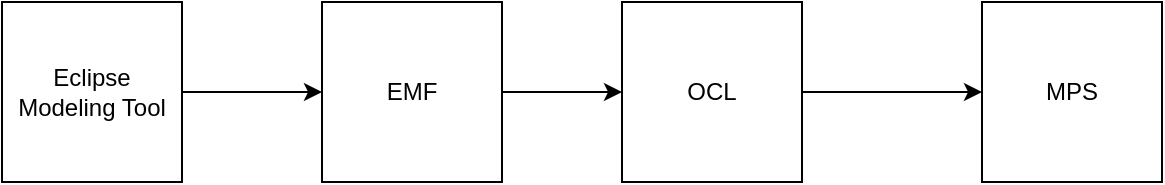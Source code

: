 <mxfile version="23.0.2" type="github">
  <diagram name="Page-1" id="0l3SDfxZKlJ5-3YzWZmR">
    <mxGraphModel dx="984" dy="593" grid="1" gridSize="10" guides="1" tooltips="1" connect="1" arrows="1" fold="1" page="1" pageScale="1" pageWidth="850" pageHeight="1100" math="0" shadow="0">
      <root>
        <mxCell id="0" />
        <mxCell id="1" parent="0" />
        <mxCell id="Zp3tux6OZ8Z04NkEwyCu-5" style="edgeStyle=orthogonalEdgeStyle;rounded=0;orthogonalLoop=1;jettySize=auto;html=1;" edge="1" parent="1" source="Zp3tux6OZ8Z04NkEwyCu-1" target="Zp3tux6OZ8Z04NkEwyCu-2">
          <mxGeometry relative="1" as="geometry" />
        </mxCell>
        <mxCell id="Zp3tux6OZ8Z04NkEwyCu-1" value="Eclipse Modeling Tool" style="whiteSpace=wrap;html=1;aspect=fixed;" vertex="1" parent="1">
          <mxGeometry x="40" y="150" width="90" height="90" as="geometry" />
        </mxCell>
        <mxCell id="Zp3tux6OZ8Z04NkEwyCu-6" style="edgeStyle=orthogonalEdgeStyle;rounded=0;orthogonalLoop=1;jettySize=auto;html=1;" edge="1" parent="1" source="Zp3tux6OZ8Z04NkEwyCu-2" target="Zp3tux6OZ8Z04NkEwyCu-3">
          <mxGeometry relative="1" as="geometry" />
        </mxCell>
        <mxCell id="Zp3tux6OZ8Z04NkEwyCu-2" value="EMF" style="whiteSpace=wrap;html=1;aspect=fixed;" vertex="1" parent="1">
          <mxGeometry x="200" y="150" width="90" height="90" as="geometry" />
        </mxCell>
        <mxCell id="Zp3tux6OZ8Z04NkEwyCu-9" style="edgeStyle=orthogonalEdgeStyle;rounded=0;orthogonalLoop=1;jettySize=auto;html=1;entryX=0;entryY=0.5;entryDx=0;entryDy=0;" edge="1" parent="1" source="Zp3tux6OZ8Z04NkEwyCu-3" target="Zp3tux6OZ8Z04NkEwyCu-4">
          <mxGeometry relative="1" as="geometry" />
        </mxCell>
        <mxCell id="Zp3tux6OZ8Z04NkEwyCu-3" value="OCL" style="whiteSpace=wrap;html=1;aspect=fixed;" vertex="1" parent="1">
          <mxGeometry x="350" y="150" width="90" height="90" as="geometry" />
        </mxCell>
        <mxCell id="Zp3tux6OZ8Z04NkEwyCu-4" value="MPS" style="whiteSpace=wrap;html=1;aspect=fixed;" vertex="1" parent="1">
          <mxGeometry x="530" y="150" width="90" height="90" as="geometry" />
        </mxCell>
      </root>
    </mxGraphModel>
  </diagram>
</mxfile>

